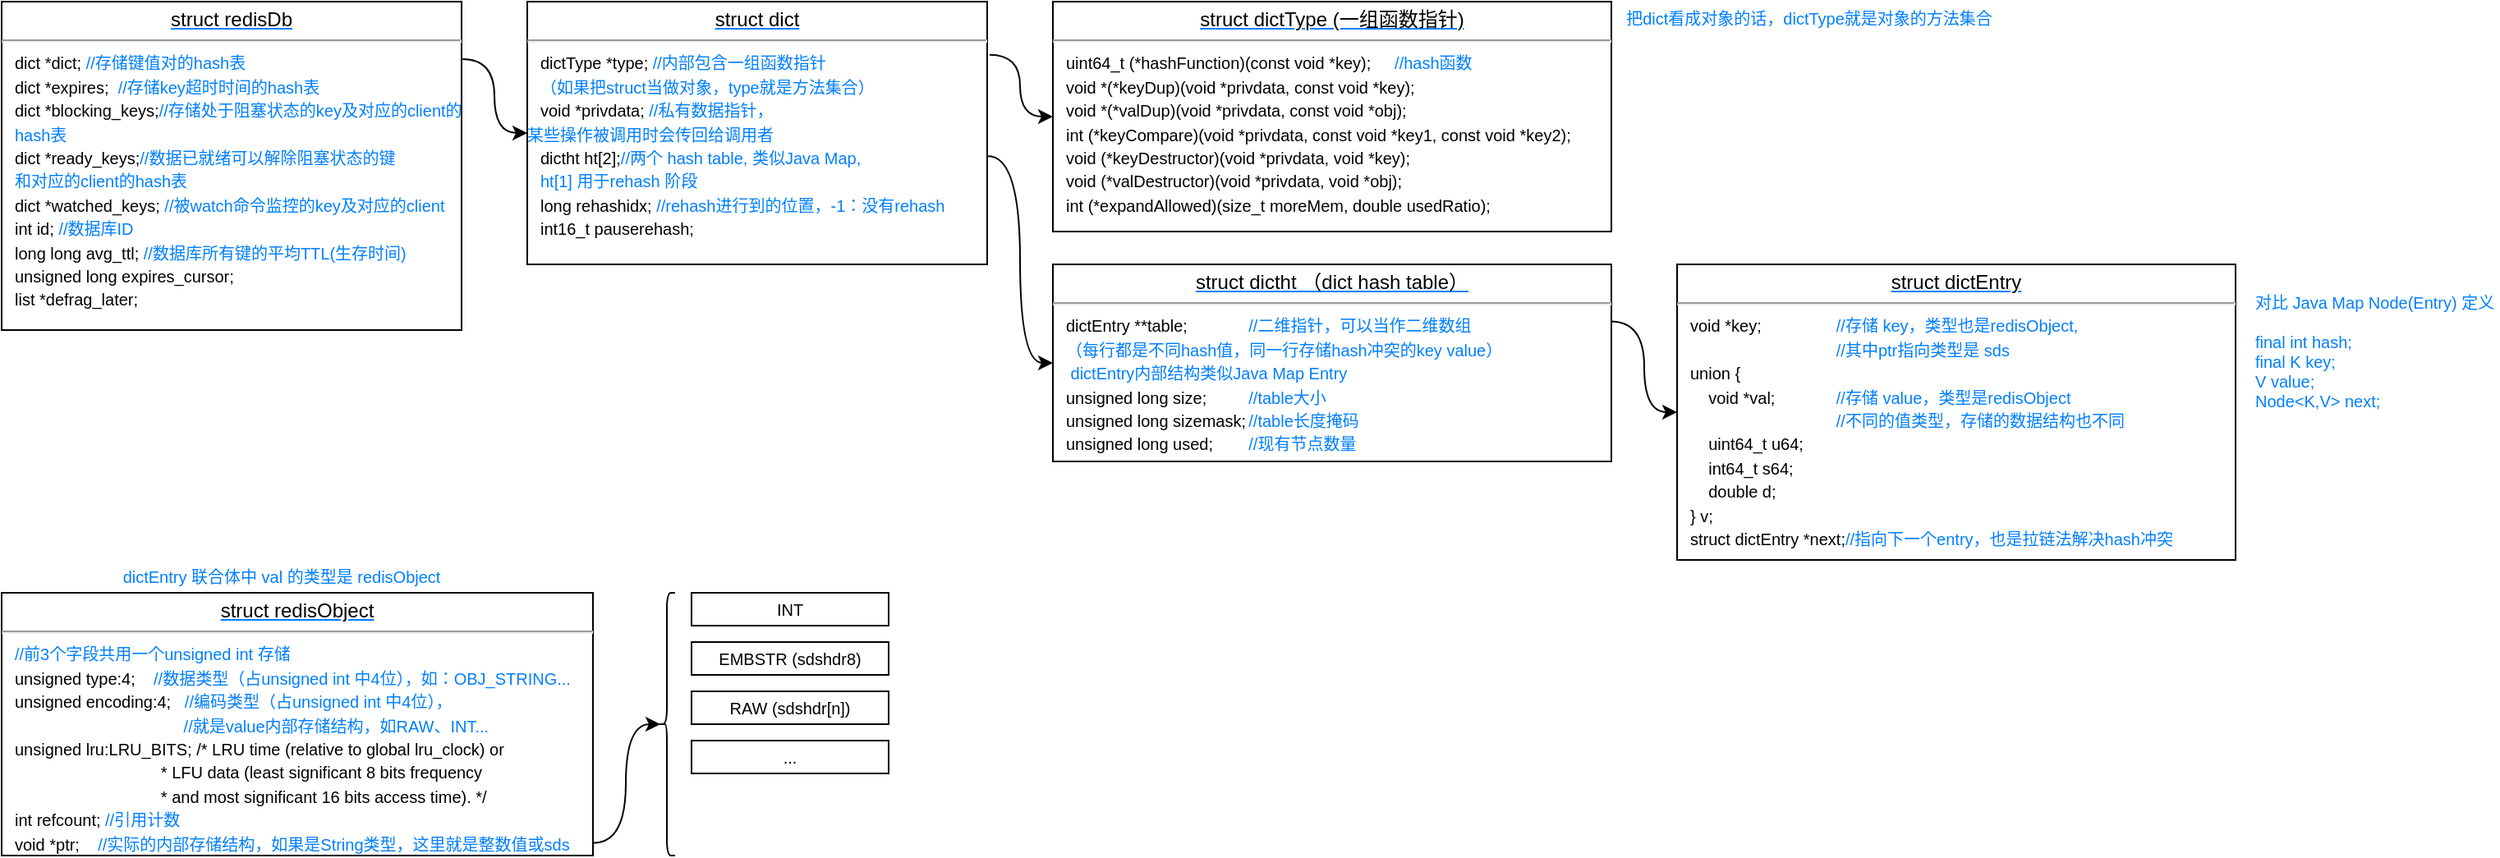<mxfile version="16.1.2" type="device" pages="2"><diagram id="d0JwVsLs4gM3Wd1FlEjJ" name="REDIS结构体"><mxGraphModel dx="2702" dy="1148" grid="1" gridSize="10" guides="1" tooltips="1" connect="1" arrows="1" fold="1" page="1" pageScale="1" pageWidth="827" pageHeight="1169" math="0" shadow="0"><root><mxCell id="8g6wRxxNWhHMyZFd5JqX-0"/><mxCell id="8g6wRxxNWhHMyZFd5JqX-1" parent="8g6wRxxNWhHMyZFd5JqX-0"/><mxCell id="m3D6PKNzij_s3laUfk3e-19" style="edgeStyle=orthogonalEdgeStyle;curved=1;rounded=0;orthogonalLoop=1;jettySize=auto;html=1;exitX=1.005;exitY=0.202;exitDx=0;exitDy=0;fontSize=10;fontColor=#007FFF;exitPerimeter=0;" edge="1" parent="8g6wRxxNWhHMyZFd5JqX-1" source="m3D6PKNzij_s3laUfk3e-2" target="m3D6PKNzij_s3laUfk3e-3"><mxGeometry relative="1" as="geometry"/></mxCell><mxCell id="m3D6PKNzij_s3laUfk3e-20" style="edgeStyle=orthogonalEdgeStyle;curved=1;rounded=0;orthogonalLoop=1;jettySize=auto;html=1;exitX=1.002;exitY=0.588;exitDx=0;exitDy=0;entryX=0;entryY=0.5;entryDx=0;entryDy=0;fontSize=10;fontColor=#007FFF;exitPerimeter=0;" edge="1" parent="8g6wRxxNWhHMyZFd5JqX-1" source="m3D6PKNzij_s3laUfk3e-2" target="m3D6PKNzij_s3laUfk3e-5"><mxGeometry relative="1" as="geometry"/></mxCell><mxCell id="m3D6PKNzij_s3laUfk3e-2" value="&lt;p style=&quot;margin: 4px 0px 0px ; text-align: center ; text-decoration: underline&quot;&gt;&lt;font&gt;&lt;span style=&quot;color: rgb(0 , 0 , 0)&quot;&gt;struct dict&lt;/span&gt;&lt;br&gt;&lt;/font&gt;&lt;/p&gt;&lt;hr style=&quot;font-size: 10px&quot;&gt;&lt;p style=&quot;margin: 0px 0px 0px 8px&quot;&gt;&lt;span style=&quot;font-size: 10px&quot;&gt;&lt;font color=&quot;#000000&quot;&gt;dictType *type;&lt;/font&gt;&lt;span style=&quot;color: rgb(0 , 0 , 0)&quot;&gt;&#9;&lt;/span&gt;//内部包含一组函数指针&lt;br&gt;（如果把struct当做对象，type就是方法集合）&lt;/span&gt;&lt;/p&gt;&lt;p style=&quot;margin: 0px 0px 0px 8px&quot;&gt;&lt;span style=&quot;font-size: 10px&quot;&gt;&lt;font color=&quot;#000000&quot;&gt;void *privdata;&lt;/font&gt;&lt;span style=&quot;color: rgb(0 , 0 , 0)&quot;&gt;&#9;&lt;/span&gt;&lt;span style=&quot;color: rgb(0 , 0 , 0)&quot;&gt;&#9;&lt;/span&gt;//私有数据指针，&lt;/span&gt;&lt;/p&gt;&lt;span style=&quot;font-size: 10px&quot;&gt;某些操作被调用时会传回给调用者&lt;/span&gt;&lt;p style=&quot;margin: 0px 0px 0px 8px&quot;&gt;&lt;span style=&quot;font-size: 10px&quot;&gt;&lt;font color=&quot;#000000&quot;&gt;dictht ht[2];&lt;/font&gt;//两个 hash table, 类似Java Map, &lt;br&gt;ht[1] 用于rehash 阶段&lt;/span&gt;&lt;/p&gt;&lt;p style=&quot;margin: 0px 0px 0px 8px&quot;&gt;&lt;span style=&quot;font-size: 10px&quot;&gt;&lt;font color=&quot;#000000&quot;&gt;long rehashidx;&lt;/font&gt;&lt;span style=&quot;color: rgb(0 , 0 , 0)&quot;&gt;&#9;&lt;/span&gt;//rehash进行到的位置，-1：没有rehash&lt;/span&gt;&lt;/p&gt;&lt;p style=&quot;margin: 0px 0px 0px 8px&quot;&gt;&lt;/p&gt;&lt;p style=&quot;margin: 0px 0px 0px 8px&quot;&gt;&lt;font color=&quot;#000000&quot;&gt;&lt;span style=&quot;font-size: 10px&quot;&gt;int16_t pauserehash;&lt;/span&gt;&lt;/font&gt;&lt;/p&gt;" style="verticalAlign=top;align=left;overflow=fill;fontSize=12;fontFamily=Helvetica;html=1;fontColor=#007FFF;" vertex="1" parent="8g6wRxxNWhHMyZFd5JqX-1"><mxGeometry x="-480" y="40" width="280" height="160" as="geometry"/></mxCell><mxCell id="m3D6PKNzij_s3laUfk3e-3" value="&lt;p style=&quot;margin: 4px 0px 0px ; text-align: center ; text-decoration: underline&quot;&gt;&lt;font&gt;&lt;span style=&quot;color: rgb(0 , 0 , 0)&quot;&gt;struct dictType (一组函数指针)&lt;/span&gt;&lt;br&gt;&lt;/font&gt;&lt;/p&gt;&lt;hr style=&quot;font-size: 10px&quot;&gt;&lt;p style=&quot;margin: 0px 0px 0px 8px&quot;&gt;&lt;span style=&quot;font-size: 10px&quot;&gt;&lt;font color=&quot;#000000&quot;&gt;uint64_t (*hashFunction)(const void *key);&lt;/font&gt;&lt;span style=&quot;color: rgb(0 , 0 , 0) ; white-space: pre&quot;&gt;&#9;&lt;/span&gt;//hash函数&lt;/span&gt;&lt;/p&gt;&lt;p style=&quot;margin: 0px 0px 0px 8px&quot;&gt;&lt;font color=&quot;#000000&quot;&gt;&lt;span style=&quot;font-size: 10px&quot;&gt;void *(*keyDup)(void *privdata, const void *key);&lt;/span&gt;&lt;/font&gt;&lt;/p&gt;&lt;p style=&quot;margin: 0px 0px 0px 8px&quot;&gt;&lt;font color=&quot;#000000&quot;&gt;&lt;span style=&quot;font-size: 10px&quot;&gt;void *(*valDup)(void *privdata, const void *obj);&lt;/span&gt;&lt;/font&gt;&lt;/p&gt;&lt;p style=&quot;margin: 0px 0px 0px 8px&quot;&gt;&lt;font color=&quot;#000000&quot;&gt;&lt;span style=&quot;font-size: 10px&quot;&gt;int (*keyCompare)(void *privdata, const void *key1, const void *key2);&lt;/span&gt;&lt;/font&gt;&lt;/p&gt;&lt;p style=&quot;margin: 0px 0px 0px 8px&quot;&gt;&lt;font color=&quot;#000000&quot;&gt;&lt;span style=&quot;font-size: 10px&quot;&gt;void (*keyDestructor)(void *privdata, void *key);&lt;/span&gt;&lt;/font&gt;&lt;/p&gt;&lt;p style=&quot;margin: 0px 0px 0px 8px&quot;&gt;&lt;font color=&quot;#000000&quot;&gt;&lt;span style=&quot;font-size: 10px&quot;&gt;void (*valDestructor)(void *privdata, void *obj);&lt;/span&gt;&lt;/font&gt;&lt;/p&gt;&lt;p style=&quot;margin: 0px 0px 0px 8px&quot;&gt;&lt;font color=&quot;#000000&quot;&gt;&lt;span style=&quot;font-size: 10px&quot;&gt;int (*expandAllowed)(size_t moreMem, double usedRatio);&lt;/span&gt;&lt;/font&gt;&lt;/p&gt;" style="verticalAlign=top;align=left;overflow=fill;fontSize=12;fontFamily=Helvetica;html=1;fontColor=#007FFF;" vertex="1" parent="8g6wRxxNWhHMyZFd5JqX-1"><mxGeometry x="-160" y="40" width="340" height="140" as="geometry"/></mxCell><mxCell id="m3D6PKNzij_s3laUfk3e-23" style="edgeStyle=orthogonalEdgeStyle;curved=1;rounded=0;orthogonalLoop=1;jettySize=auto;html=1;exitX=0.999;exitY=0.29;exitDx=0;exitDy=0;fontSize=10;fontColor=#007FFF;exitPerimeter=0;" edge="1" parent="8g6wRxxNWhHMyZFd5JqX-1" source="m3D6PKNzij_s3laUfk3e-5" target="m3D6PKNzij_s3laUfk3e-7"><mxGeometry relative="1" as="geometry"/></mxCell><mxCell id="m3D6PKNzij_s3laUfk3e-5" value="&lt;p style=&quot;margin: 4px 0px 0px ; text-align: center ; text-decoration: underline&quot;&gt;&lt;font&gt;&lt;span style=&quot;color: rgb(0 , 0 , 0)&quot;&gt;struct dictht （dict hash table）&lt;/span&gt;&lt;br&gt;&lt;/font&gt;&lt;/p&gt;&lt;hr style=&quot;font-size: 10px&quot;&gt;&lt;p style=&quot;margin: 0px 0px 0px 8px&quot;&gt;&lt;span style=&quot;font-size: 10px&quot;&gt;&lt;font color=&quot;#000000&quot;&gt;dictEntry **table;&lt;/font&gt;&lt;span style=&quot;color: rgb(0 , 0 , 0) ; white-space: pre&quot;&gt;&#9;&lt;/span&gt;&lt;span style=&quot;color: rgb(0 , 0 , 0) ; white-space: pre&quot;&gt;&#9;&lt;/span&gt;//二维指针，可以当作二维数组&lt;br&gt;（每行都是不同hash值，同一行存储hash冲突的key value）&lt;br&gt;&amp;nbsp;dictEntry内部结构类似Java Map Entry&lt;/span&gt;&lt;/p&gt;&lt;p style=&quot;margin: 0px 0px 0px 8px&quot;&gt;&lt;span style=&quot;font-size: 10px&quot;&gt;&lt;font color=&quot;#000000&quot;&gt;unsigned long size;&amp;nbsp;&lt;/font&gt;&lt;span style=&quot;color: rgb(0 , 0 , 0) ; white-space: pre&quot;&gt;&#9;&lt;/span&gt;//table大小&lt;/span&gt;&lt;/p&gt;&lt;p style=&quot;margin: 0px 0px 0px 8px&quot;&gt;&lt;span style=&quot;font-size: 10px&quot;&gt;&lt;font color=&quot;#000000&quot;&gt;unsigned long sizemask;&lt;/font&gt;&lt;span style=&quot;color: rgb(0 , 0 , 0) ; white-space: pre&quot;&gt;&#9;&lt;/span&gt;//table长度掩码&lt;/span&gt;&lt;/p&gt;&lt;p style=&quot;margin: 0px 0px 0px 8px&quot;&gt;&lt;span style=&quot;font-size: 10px&quot;&gt;&lt;font color=&quot;#000000&quot;&gt;unsigned long used;&lt;/font&gt;&lt;span style=&quot;color: rgb(0 , 0 , 0) ; white-space: pre&quot;&gt;&#9;&lt;/span&gt;//现有节点数量&lt;/span&gt;&lt;/p&gt;" style="verticalAlign=top;align=left;overflow=fill;fontSize=12;fontFamily=Helvetica;html=1;fontColor=#007FFF;" vertex="1" parent="8g6wRxxNWhHMyZFd5JqX-1"><mxGeometry x="-160" y="200" width="340" height="120" as="geometry"/></mxCell><mxCell id="m3D6PKNzij_s3laUfk3e-7" value="&lt;p style=&quot;margin: 4px 0px 0px ; text-align: center ; text-decoration: underline&quot;&gt;&lt;font&gt;&lt;span style=&quot;color: rgb(0 , 0 , 0)&quot;&gt;struct dictEntry&lt;/span&gt;&lt;br&gt;&lt;/font&gt;&lt;/p&gt;&lt;hr style=&quot;font-size: 10px&quot;&gt;&lt;p style=&quot;margin: 0px 0px 0px 8px&quot;&gt;&lt;span style=&quot;font-size: 10px&quot;&gt;&lt;font color=&quot;#000000&quot;&gt;void *key;&lt;/font&gt;&lt;span style=&quot;color: rgb(0 , 0 , 0) ; white-space: pre&quot;&gt;&#9;&lt;span style=&quot;white-space: pre&quot;&gt;&#9;&lt;/span&gt;&lt;/span&gt;//存储 key，类型也是redisObject, &lt;br&gt;&lt;span style=&quot;white-space: pre&quot;&gt;&#9;&lt;/span&gt;&lt;span style=&quot;white-space: pre&quot;&gt;&#9;&lt;/span&gt;&lt;span style=&quot;white-space: pre&quot;&gt;&#9;&lt;/span&gt;&lt;span style=&quot;white-space: pre&quot;&gt;&#9;&lt;/span&gt;//其中ptr指向类型是 sds&lt;/span&gt;&lt;/p&gt;&lt;p style=&quot;margin: 0px 0px 0px 8px&quot;&gt;&lt;font color=&quot;#000000&quot;&gt;&lt;span style=&quot;font-size: 10px&quot;&gt;union {&lt;/span&gt;&lt;/font&gt;&lt;/p&gt;&lt;p style=&quot;margin: 0px 0px 0px 8px&quot;&gt;&lt;span style=&quot;font-size: 10px&quot;&gt;&lt;font color=&quot;#000000&quot;&gt;&amp;nbsp; &amp;nbsp; void *val;&lt;/font&gt;&lt;span style=&quot;color: rgb(0 , 0 , 0) ; white-space: pre&quot;&gt;&#9;&lt;/span&gt;&lt;span style=&quot;color: rgb(0 , 0 , 0) ; white-space: pre&quot;&gt;&#9;&lt;/span&gt;//存储 value，类型是redisObject&lt;br&gt;&lt;span style=&quot;white-space: pre&quot;&gt;&#9;&lt;/span&gt;&lt;span style=&quot;white-space: pre&quot;&gt;&#9;&lt;/span&gt;&lt;span style=&quot;white-space: pre&quot;&gt;&#9;&lt;/span&gt;&lt;span style=&quot;white-space: pre&quot;&gt;&#9;&lt;/span&gt;//不同的值类型，存储的数据结构也不同&lt;/span&gt;&lt;/p&gt;&lt;p style=&quot;margin: 0px 0px 0px 8px&quot;&gt;&lt;font color=&quot;#000000&quot;&gt;&lt;span style=&quot;font-size: 10px&quot;&gt;&amp;nbsp; &amp;nbsp; uint64_t u64;&lt;/span&gt;&lt;/font&gt;&lt;/p&gt;&lt;p style=&quot;margin: 0px 0px 0px 8px&quot;&gt;&lt;font color=&quot;#000000&quot;&gt;&lt;span style=&quot;font-size: 10px&quot;&gt;&amp;nbsp; &amp;nbsp; int64_t s64;&lt;/span&gt;&lt;/font&gt;&lt;/p&gt;&lt;p style=&quot;margin: 0px 0px 0px 8px&quot;&gt;&lt;font color=&quot;#000000&quot;&gt;&lt;span style=&quot;font-size: 10px&quot;&gt;&amp;nbsp; &amp;nbsp; double d;&lt;/span&gt;&lt;/font&gt;&lt;/p&gt;&lt;p style=&quot;margin: 0px 0px 0px 8px&quot;&gt;&lt;font color=&quot;#000000&quot;&gt;&lt;span style=&quot;font-size: 10px&quot;&gt;} v;&lt;/span&gt;&lt;/font&gt;&lt;/p&gt;&lt;p style=&quot;margin: 0px 0px 0px 8px&quot;&gt;&lt;span style=&quot;font-size: 10px&quot;&gt;&lt;font color=&quot;#000000&quot;&gt;struct dictEntry *next;&lt;/font&gt;//指向下一个entry，也是拉链法解决hash冲突&lt;/span&gt;&lt;/p&gt;" style="verticalAlign=top;align=left;overflow=fill;fontSize=12;fontFamily=Helvetica;html=1;fontColor=#007FFF;" vertex="1" parent="8g6wRxxNWhHMyZFd5JqX-1"><mxGeometry x="220" y="200" width="340" height="180" as="geometry"/></mxCell><mxCell id="m3D6PKNzij_s3laUfk3e-8" value="&lt;div style=&quot;font-size: 10px&quot;&gt;&lt;font style=&quot;font-size: 10px&quot;&gt;对比 Java Map Node(Entry) 定义&lt;/font&gt;&lt;/div&gt;&lt;div style=&quot;font-size: 10px&quot;&gt;&lt;font style=&quot;font-size: 10px&quot;&gt;&lt;br&gt;&lt;/font&gt;&lt;/div&gt;&lt;div style=&quot;font-size: 10px&quot;&gt;&lt;font style=&quot;font-size: 10px&quot;&gt;final int hash;&lt;/font&gt;&lt;/div&gt;&lt;div style=&quot;font-size: 10px&quot;&gt;&lt;font style=&quot;font-size: 10px&quot;&gt;final K key;&lt;/font&gt;&lt;/div&gt;&lt;div style=&quot;font-size: 10px&quot;&gt;&lt;font style=&quot;font-size: 10px&quot;&gt;V value;&lt;/font&gt;&lt;/div&gt;&lt;div style=&quot;font-size: 10px&quot;&gt;&lt;font style=&quot;font-size: 10px&quot;&gt;Node&amp;lt;K,V&amp;gt; next;&lt;/font&gt;&lt;/div&gt;" style="text;html=1;strokeColor=none;fillColor=none;align=left;verticalAlign=middle;whiteSpace=wrap;rounded=0;fontSize=8;fontColor=#007FFF;" vertex="1" parent="8g6wRxxNWhHMyZFd5JqX-1"><mxGeometry x="570" y="200" width="150" height="105" as="geometry"/></mxCell><mxCell id="m3D6PKNzij_s3laUfk3e-18" style="edgeStyle=orthogonalEdgeStyle;rounded=0;orthogonalLoop=1;jettySize=auto;html=1;exitX=1.002;exitY=0.175;exitDx=0;exitDy=0;entryX=0;entryY=0.5;entryDx=0;entryDy=0;fontSize=10;fontColor=#007FFF;curved=1;exitPerimeter=0;" edge="1" parent="8g6wRxxNWhHMyZFd5JqX-1" source="m3D6PKNzij_s3laUfk3e-10" target="m3D6PKNzij_s3laUfk3e-2"><mxGeometry relative="1" as="geometry"/></mxCell><mxCell id="m3D6PKNzij_s3laUfk3e-10" value="&lt;p style=&quot;margin: 4px 0px 0px ; text-align: center ; text-decoration: underline&quot;&gt;&lt;font&gt;&lt;span style=&quot;color: rgb(0 , 0 , 0)&quot;&gt;struct redisDb&lt;/span&gt;&lt;br&gt;&lt;/font&gt;&lt;/p&gt;&lt;hr style=&quot;font-size: 10px&quot;&gt;&lt;p style=&quot;margin: 0px 0px 0px 8px&quot;&gt;&lt;span style=&quot;font-size: 10px&quot;&gt;&lt;font color=&quot;#000000&quot;&gt;dict *dict;&lt;/font&gt;&lt;span style=&quot;color: rgb(0 , 0 , 0)&quot;&gt;&#9;&lt;/span&gt;//存储键值对的hash表&lt;/span&gt;&lt;/p&gt;&lt;p style=&quot;margin: 0px 0px 0px 8px&quot;&gt;&lt;span style=&quot;font-size: 10px&quot;&gt;&lt;font color=&quot;#000000&quot;&gt;dict *expires;&amp;nbsp; &lt;/font&gt;//存储key超时时间的hash表&lt;/span&gt;&lt;/p&gt;&lt;p style=&quot;margin: 0px 0px 0px 8px&quot;&gt;&lt;span style=&quot;font-size: 10px&quot;&gt;&lt;font color=&quot;#000000&quot;&gt;dict *blocking_keys;&lt;/font&gt;//存储处于阻塞状态的key及对应的client的&lt;br&gt;hash表&lt;/span&gt;&lt;/p&gt;&lt;p style=&quot;margin: 0px 0px 0px 8px&quot;&gt;&lt;span style=&quot;font-size: 10px&quot;&gt;&lt;font color=&quot;#000000&quot;&gt;dict *ready_keys;&lt;/font&gt;//数据已就绪可以解除阻塞状态的键&lt;br&gt;和对应的client的hash表&lt;/span&gt;&lt;/p&gt;&lt;p style=&quot;margin: 0px 0px 0px 8px&quot;&gt;&lt;span style=&quot;font-size: 10px&quot;&gt;&lt;font color=&quot;#000000&quot;&gt;dict *watched_keys; &lt;/font&gt;//被watch命令监控的key及对应的client&lt;/span&gt;&lt;/p&gt;&lt;p style=&quot;margin: 0px 0px 0px 8px&quot;&gt;&lt;span style=&quot;font-size: 10px&quot;&gt;&lt;font color=&quot;#000000&quot;&gt;int id;&lt;span&gt;&#9;&lt;/span&gt;&lt;/font&gt;//数据库ID&lt;/span&gt;&lt;/p&gt;&lt;p style=&quot;margin: 0px 0px 0px 8px&quot;&gt;&lt;span style=&quot;font-size: 10px&quot;&gt;&lt;font color=&quot;#000000&quot;&gt;long long avg_ttl; &lt;/font&gt;//数据库所有键的平均TTL(生存时间)&lt;/span&gt;&lt;/p&gt;&lt;p style=&quot;margin: 0px 0px 0px 8px&quot;&gt;&lt;font color=&quot;#000000&quot;&gt;&lt;span style=&quot;font-size: 10px&quot;&gt;unsigned long expires_cursor;&lt;/span&gt;&lt;/font&gt;&lt;/p&gt;&lt;p style=&quot;margin: 0px 0px 0px 8px&quot;&gt;&lt;font color=&quot;#000000&quot;&gt;&lt;span style=&quot;font-size: 10px&quot;&gt;list *defrag_later;&lt;/span&gt;&lt;/font&gt;&lt;/p&gt;" style="verticalAlign=top;align=left;overflow=fill;fontSize=12;fontFamily=Helvetica;html=1;fontColor=#007FFF;" vertex="1" parent="8g6wRxxNWhHMyZFd5JqX-1"><mxGeometry x="-800" y="40" width="280" height="200" as="geometry"/></mxCell><mxCell id="m3D6PKNzij_s3laUfk3e-33" style="edgeStyle=orthogonalEdgeStyle;curved=1;rounded=0;orthogonalLoop=1;jettySize=auto;html=1;exitX=1.001;exitY=0.952;exitDx=0;exitDy=0;entryX=0.1;entryY=0.5;entryDx=0;entryDy=0;fontSize=10;fontColor=#000000;exitPerimeter=0;entryPerimeter=0;" edge="1" parent="8g6wRxxNWhHMyZFd5JqX-1" source="m3D6PKNzij_s3laUfk3e-14" target="m3D6PKNzij_s3laUfk3e-34"><mxGeometry relative="1" as="geometry"/></mxCell><mxCell id="m3D6PKNzij_s3laUfk3e-14" value="&lt;p style=&quot;margin: 4px 0px 0px ; text-align: center ; text-decoration: underline&quot;&gt;&lt;font&gt;&lt;span style=&quot;color: rgb(0 , 0 , 0)&quot;&gt;struct redisObject&lt;/span&gt;&lt;br&gt;&lt;/font&gt;&lt;/p&gt;&lt;hr style=&quot;font-size: 10px&quot;&gt;&lt;p style=&quot;margin: 0px 0px 0px 8px&quot;&gt;&lt;span style=&quot;font-size: 10px&quot;&gt;//前3个字段共用一个unsigned int 存储&lt;/span&gt;&lt;/p&gt;&lt;p style=&quot;margin: 0px 0px 0px 8px&quot;&gt;&lt;span style=&quot;font-size: 10px&quot;&gt;&lt;font color=&quot;#000000&quot;&gt;unsigned type:4;&lt;/font&gt;&lt;span style=&quot;color: rgb(0 , 0 , 0)&quot;&gt;&#9;&lt;/span&gt;&lt;font color=&quot;#000000&quot;&gt;&amp;nbsp; &amp;nbsp;&lt;/font&gt;//数据类型（占unsigned int 中4位），如：OBJ_STRING...&lt;/span&gt;&lt;/p&gt;&lt;p style=&quot;margin: 0px 0px 0px 8px&quot;&gt;&lt;span style=&quot;font-size: 10px&quot;&gt;&lt;font color=&quot;#000000&quot;&gt;unsigned encoding:4;&amp;nbsp; &amp;nbsp;&lt;/font&gt;//编码类型（占unsigned int 中4位），&lt;/span&gt;&lt;/p&gt;&lt;p style=&quot;margin: 0px 0px 0px 8px&quot;&gt;&lt;span style=&quot;font-size: 10px&quot;&gt;&lt;span style=&quot;white-space: pre&quot;&gt;&#9;&lt;/span&gt;&lt;span style=&quot;white-space: pre&quot;&gt;&#9;&lt;/span&gt;&lt;span style=&quot;white-space: pre&quot;&gt;&#9;&lt;/span&gt;&lt;span style=&quot;white-space: pre&quot;&gt;&#9;&lt;/span&gt;&amp;nbsp; &amp;nbsp; &amp;nbsp;//就是value内部存储结构，如RAW、INT...&lt;/span&gt;&lt;/p&gt;&lt;p style=&quot;margin: 0px 0px 0px 8px&quot;&gt;&lt;font color=&quot;#000000&quot;&gt;&lt;span style=&quot;font-size: 10px&quot;&gt;unsigned lru:LRU_BITS; /* LRU time (relative to global lru_clock) or&lt;/span&gt;&lt;/font&gt;&lt;/p&gt;&lt;p style=&quot;margin: 0px 0px 0px 8px&quot;&gt;&lt;font color=&quot;#000000&quot;&gt;&lt;span style=&quot;font-size: 10px&quot;&gt;&amp;nbsp; &amp;nbsp; &amp;nbsp; &amp;nbsp; &amp;nbsp; &amp;nbsp; &amp;nbsp; &amp;nbsp; &amp;nbsp; &amp;nbsp; &amp;nbsp; &amp;nbsp; &lt;span style=&quot;white-space: pre&quot;&gt;&#9;&lt;/span&gt;* LFU data (least significant 8 bits frequency&lt;/span&gt;&lt;/font&gt;&lt;/p&gt;&lt;p style=&quot;margin: 0px 0px 0px 8px&quot;&gt;&lt;font color=&quot;#000000&quot;&gt;&lt;span style=&quot;font-size: 10px&quot;&gt;&amp;nbsp; &amp;nbsp; &amp;nbsp; &amp;nbsp; &amp;nbsp; &amp;nbsp; &amp;nbsp; &amp;nbsp; &amp;nbsp; &amp;nbsp; &amp;nbsp; &amp;nbsp; &lt;span style=&quot;white-space: pre&quot;&gt;&#9;&lt;/span&gt;* and most significant 16 bits access time). */&lt;/span&gt;&lt;/font&gt;&lt;/p&gt;&lt;p style=&quot;margin: 0px 0px 0px 8px&quot;&gt;&lt;span style=&quot;font-size: 10px&quot;&gt;&lt;font color=&quot;#000000&quot;&gt;int refcount; &lt;/font&gt;//引用计数&lt;/span&gt;&lt;/p&gt;&lt;p style=&quot;margin: 0px 0px 0px 8px&quot;&gt;&lt;span style=&quot;font-size: 10px&quot;&gt;&lt;font color=&quot;#000000&quot;&gt;void *ptr;&lt;/font&gt;&lt;span style=&quot;color: rgb(0 , 0 , 0)&quot;&gt;&#9;&#9;&#9;&lt;/span&gt;&lt;font color=&quot;#000000&quot;&gt;&amp;nbsp; &amp;nbsp;&lt;/font&gt;//实际的内部存储结构，如果是String类型，这里就是整数值或sds&lt;/span&gt;&lt;/p&gt;" style="verticalAlign=top;align=left;overflow=fill;fontSize=12;fontFamily=Helvetica;html=1;fontColor=#007FFF;" vertex="1" parent="8g6wRxxNWhHMyZFd5JqX-1"><mxGeometry x="-800" y="400" width="360" height="160" as="geometry"/></mxCell><mxCell id="m3D6PKNzij_s3laUfk3e-21" value="把dict看成对象的话，dictType就是对象的方法集合" style="text;html=1;align=center;verticalAlign=middle;resizable=0;points=[];autosize=1;strokeColor=none;fillColor=none;fontSize=10;fontColor=#007FFF;" vertex="1" parent="8g6wRxxNWhHMyZFd5JqX-1"><mxGeometry x="180" y="40" width="240" height="20" as="geometry"/></mxCell><mxCell id="m3D6PKNzij_s3laUfk3e-24" value="dictEntry 联合体中 val 的类型是 redisObject" style="text;html=1;align=center;verticalAlign=middle;resizable=0;points=[];autosize=1;strokeColor=none;fillColor=none;fontSize=10;fontColor=#007FFF;" vertex="1" parent="8g6wRxxNWhHMyZFd5JqX-1"><mxGeometry x="-735" y="380" width="210" height="20" as="geometry"/></mxCell><mxCell id="m3D6PKNzij_s3laUfk3e-25" value="&lt;font color=&quot;#000000&quot;&gt;INT&lt;/font&gt;" style="rounded=0;whiteSpace=wrap;html=1;fontSize=10;fontColor=#007FFF;strokeColor=#000000;" vertex="1" parent="8g6wRxxNWhHMyZFd5JqX-1"><mxGeometry x="-380" y="400" width="120" height="20" as="geometry"/></mxCell><mxCell id="m3D6PKNzij_s3laUfk3e-26" value="&lt;font color=&quot;#000000&quot;&gt;EMBSTR (sdshdr8)&lt;/font&gt;" style="rounded=0;whiteSpace=wrap;html=1;fontSize=10;fontColor=#007FFF;strokeColor=#000000;" vertex="1" parent="8g6wRxxNWhHMyZFd5JqX-1"><mxGeometry x="-380" y="430" width="120" height="20" as="geometry"/></mxCell><mxCell id="m3D6PKNzij_s3laUfk3e-27" value="&lt;font color=&quot;#000000&quot;&gt;RAW (sdshdr[n])&lt;/font&gt;" style="rounded=0;whiteSpace=wrap;html=1;fontSize=10;fontColor=#007FFF;strokeColor=#000000;" vertex="1" parent="8g6wRxxNWhHMyZFd5JqX-1"><mxGeometry x="-380" y="460" width="120" height="20" as="geometry"/></mxCell><mxCell id="m3D6PKNzij_s3laUfk3e-31" value="&lt;font color=&quot;#000000&quot;&gt;...&lt;/font&gt;" style="rounded=0;whiteSpace=wrap;html=1;fontSize=10;fontColor=#007FFF;strokeColor=#000000;" vertex="1" parent="8g6wRxxNWhHMyZFd5JqX-1"><mxGeometry x="-380" y="490" width="120" height="20" as="geometry"/></mxCell><mxCell id="m3D6PKNzij_s3laUfk3e-34" value="" style="shape=curlyBracket;whiteSpace=wrap;html=1;rounded=1;fontSize=10;fontColor=#000000;strokeColor=#000000;size=0.5;" vertex="1" parent="8g6wRxxNWhHMyZFd5JqX-1"><mxGeometry x="-400" y="400" width="10" height="160" as="geometry"/></mxCell></root></mxGraphModel></diagram><diagram id="UQN0kR5hXS0-l9mv4PPA" name="内部数据结构"><mxGraphModel dx="1098" dy="689" grid="1" gridSize="10" guides="1" tooltips="1" connect="1" arrows="1" fold="1" page="1" pageScale="1" pageWidth="827" pageHeight="1169" math="0" shadow="0"><root><mxCell id="0"/><mxCell id="1" parent="0"/><mxCell id="djNEi3U8nERPMEPxXT2a-1" value="type&lt;br&gt;&lt;font style=&quot;font-size: 10px&quot;&gt;（REDIS_STRING）&lt;/font&gt;" style="rounded=0;whiteSpace=wrap;html=1;fillColor=#ffe6cc;strokeColor=#000000;" vertex="1" parent="1"><mxGeometry x="320" y="40" width="160" height="40" as="geometry"/></mxCell><mxCell id="djNEi3U8nERPMEPxXT2a-2" value="encoding&lt;br&gt;&lt;font style=&quot;font-size: 10px&quot;&gt;（OBJ_ENCODING_EMBSTR）&lt;/font&gt;" style="rounded=0;whiteSpace=wrap;html=1;fillColor=#ffe6cc;strokeColor=#000000;" vertex="1" parent="1"><mxGeometry x="320" y="80" width="160" height="40" as="geometry"/></mxCell><mxCell id="djNEi3U8nERPMEPxXT2a-3" value="lru" style="rounded=0;whiteSpace=wrap;html=1;fillColor=#ffe6cc;strokeColor=#000000;" vertex="1" parent="1"><mxGeometry x="320" y="120" width="160" height="40" as="geometry"/></mxCell><mxCell id="djNEi3U8nERPMEPxXT2a-4" value="refcount" style="rounded=0;whiteSpace=wrap;html=1;fillColor=#ffe6cc;strokeColor=#000000;" vertex="1" parent="1"><mxGeometry x="320" y="160" width="160" height="40" as="geometry"/></mxCell><mxCell id="djNEi3U8nERPMEPxXT2a-11" value="&lt;font color=&quot;#007fff&quot;&gt;ptr指向buf&lt;/font&gt;" style="edgeStyle=orthogonalEdgeStyle;rounded=0;orthogonalLoop=1;jettySize=auto;html=1;exitX=1;exitY=0.5;exitDx=0;exitDy=0;entryX=1;entryY=0.5;entryDx=0;entryDy=0;" edge="1" parent="1" source="djNEi3U8nERPMEPxXT2a-5" target="djNEi3U8nERPMEPxXT2a-9"><mxGeometry y="20" relative="1" as="geometry"><Array as="points"><mxPoint x="500" y="220"/><mxPoint x="500" y="380"/></Array><mxPoint as="offset"/></mxGeometry></mxCell><mxCell id="djNEi3U8nERPMEPxXT2a-5" value="ptr" style="rounded=0;whiteSpace=wrap;html=1;fillColor=#ffe6cc;strokeColor=#000000;" vertex="1" parent="1"><mxGeometry x="320" y="200" width="160" height="40" as="geometry"/></mxCell><mxCell id="djNEi3U8nERPMEPxXT2a-6" value="len" style="rounded=0;whiteSpace=wrap;html=1;fillColor=#dae8fc;strokeColor=#6c8ebf;" vertex="1" parent="1"><mxGeometry x="320" y="240" width="160" height="40" as="geometry"/></mxCell><mxCell id="djNEi3U8nERPMEPxXT2a-7" value="alloc" style="rounded=0;whiteSpace=wrap;html=1;fillColor=#dae8fc;strokeColor=#6c8ebf;" vertex="1" parent="1"><mxGeometry x="320" y="280" width="160" height="40" as="geometry"/></mxCell><mxCell id="djNEi3U8nERPMEPxXT2a-8" value="flags" style="rounded=0;whiteSpace=wrap;html=1;fillColor=#dae8fc;strokeColor=#6c8ebf;" vertex="1" parent="1"><mxGeometry x="320" y="320" width="160" height="40" as="geometry"/></mxCell><mxCell id="djNEi3U8nERPMEPxXT2a-9" value="buf" style="rounded=0;whiteSpace=wrap;html=1;fillColor=#dae8fc;strokeColor=#6c8ebf;" vertex="1" parent="1"><mxGeometry x="320" y="360" width="160" height="40" as="geometry"/></mxCell><mxCell id="djNEi3U8nERPMEPxXT2a-13" value="分配的连续内存" style="text;html=1;align=center;verticalAlign=middle;resizable=0;points=[];autosize=1;strokeColor=none;fillColor=none;fontColor=#007FFF;" vertex="1" parent="1"><mxGeometry x="350" y="10" width="100" height="20" as="geometry"/></mxCell><mxCell id="djNEi3U8nERPMEPxXT2a-14" value="type&lt;br&gt;&lt;font style=&quot;font-size: 10px&quot;&gt;（REDIS_STRING）&lt;/font&gt;" style="rounded=0;whiteSpace=wrap;html=1;fillColor=#ffe6cc;strokeColor=#000000;" vertex="1" parent="1"><mxGeometry x="560" y="40" width="160" height="40" as="geometry"/></mxCell><mxCell id="djNEi3U8nERPMEPxXT2a-15" value="encoding&lt;br&gt;&lt;font style=&quot;font-size: 10px&quot;&gt;（OBJ_ENCODING_RAW）&lt;/font&gt;" style="rounded=0;whiteSpace=wrap;html=1;fillColor=#ffe6cc;strokeColor=#000000;" vertex="1" parent="1"><mxGeometry x="560" y="80" width="160" height="40" as="geometry"/></mxCell><mxCell id="djNEi3U8nERPMEPxXT2a-16" value="lru" style="rounded=0;whiteSpace=wrap;html=1;fillColor=#ffe6cc;strokeColor=#000000;" vertex="1" parent="1"><mxGeometry x="560" y="120" width="160" height="40" as="geometry"/></mxCell><mxCell id="djNEi3U8nERPMEPxXT2a-17" value="refcount" style="rounded=0;whiteSpace=wrap;html=1;fillColor=#ffe6cc;strokeColor=#000000;" vertex="1" parent="1"><mxGeometry x="560" y="160" width="160" height="40" as="geometry"/></mxCell><mxCell id="djNEi3U8nERPMEPxXT2a-24" value="ptr指向buf" style="edgeStyle=orthogonalEdgeStyle;rounded=0;orthogonalLoop=1;jettySize=auto;html=1;exitX=1;exitY=0.5;exitDx=0;exitDy=0;entryX=0;entryY=0.5;entryDx=0;entryDy=0;fontColor=#007FFF;" edge="1" parent="1" source="djNEi3U8nERPMEPxXT2a-19" target="djNEi3U8nERPMEPxXT2a-23"><mxGeometry relative="1" as="geometry"/></mxCell><mxCell id="djNEi3U8nERPMEPxXT2a-19" value="ptr" style="rounded=0;whiteSpace=wrap;html=1;fillColor=#ffe6cc;strokeColor=#000000;" vertex="1" parent="1"><mxGeometry x="560" y="200" width="160" height="40" as="geometry"/></mxCell><mxCell id="djNEi3U8nERPMEPxXT2a-20" value="len" style="rounded=0;whiteSpace=wrap;html=1;fillColor=#dae8fc;strokeColor=#6c8ebf;" vertex="1" parent="1"><mxGeometry x="800" y="80" width="160" height="40" as="geometry"/></mxCell><mxCell id="djNEi3U8nERPMEPxXT2a-21" value="alloc" style="rounded=0;whiteSpace=wrap;html=1;fillColor=#dae8fc;strokeColor=#6c8ebf;" vertex="1" parent="1"><mxGeometry x="800" y="120" width="160" height="40" as="geometry"/></mxCell><mxCell id="djNEi3U8nERPMEPxXT2a-22" value="flags" style="rounded=0;whiteSpace=wrap;html=1;fillColor=#dae8fc;strokeColor=#6c8ebf;" vertex="1" parent="1"><mxGeometry x="800" y="160" width="160" height="40" as="geometry"/></mxCell><mxCell id="djNEi3U8nERPMEPxXT2a-23" value="buf" style="rounded=0;whiteSpace=wrap;html=1;fillColor=#dae8fc;strokeColor=#6c8ebf;" vertex="1" parent="1"><mxGeometry x="800" y="200" width="160" height="40" as="geometry"/></mxCell><mxCell id="djNEi3U8nERPMEPxXT2a-25" value="分配的非连续内存" style="text;html=1;align=center;verticalAlign=middle;resizable=0;points=[];autosize=1;strokeColor=none;fillColor=none;fontColor=#007FFF;" vertex="1" parent="1"><mxGeometry x="700" y="10" width="110" height="20" as="geometry"/></mxCell><mxCell id="djNEi3U8nERPMEPxXT2a-26" value="" style="shape=curlyBracket;whiteSpace=wrap;html=1;rounded=1;fontSize=10;fontColor=#007FFF;strokeColor=#000000;" vertex="1" parent="1"><mxGeometry x="300" y="40" width="20" height="200" as="geometry"/></mxCell><mxCell id="djNEi3U8nERPMEPxXT2a-27" value="redisObject" style="text;html=1;align=center;verticalAlign=middle;resizable=0;points=[];autosize=1;strokeColor=none;fillColor=none;fontSize=10;fontColor=#007FFF;" vertex="1" parent="1"><mxGeometry x="240" y="130" width="70" height="20" as="geometry"/></mxCell><mxCell id="djNEi3U8nERPMEPxXT2a-28" value="" style="shape=curlyBracket;whiteSpace=wrap;html=1;rounded=1;fontSize=10;fontColor=#007FFF;strokeColor=#000000;" vertex="1" parent="1"><mxGeometry x="300" y="240" width="20" height="160" as="geometry"/></mxCell><mxCell id="djNEi3U8nERPMEPxXT2a-29" value="sdshdr8" style="text;html=1;align=center;verticalAlign=middle;resizable=0;points=[];autosize=1;strokeColor=none;fillColor=none;fontSize=10;fontColor=#007FFF;" vertex="1" parent="1"><mxGeometry x="250" y="310" width="50" height="20" as="geometry"/></mxCell><mxCell id="djNEi3U8nERPMEPxXT2a-30" value="redisObject" style="text;html=1;align=center;verticalAlign=middle;resizable=0;points=[];autosize=1;strokeColor=none;fillColor=none;fontSize=10;fontColor=#007FFF;" vertex="1" parent="1"><mxGeometry x="605" y="240" width="70" height="20" as="geometry"/></mxCell><mxCell id="djNEi3U8nERPMEPxXT2a-31" value="sdshdr[n]" style="text;html=1;align=center;verticalAlign=middle;resizable=0;points=[];autosize=1;strokeColor=none;fillColor=none;fontSize=10;fontColor=#007FFF;" vertex="1" parent="1"><mxGeometry x="855" y="240" width="60" height="20" as="geometry"/></mxCell><mxCell id="djNEi3U8nERPMEPxXT2a-32" value="type&lt;br&gt;&lt;font style=&quot;font-size: 10px&quot;&gt;（REDIS_STRING）&lt;/font&gt;" style="rounded=0;whiteSpace=wrap;html=1;fillColor=#ffe6cc;strokeColor=#000000;" vertex="1" parent="1"><mxGeometry x="40" y="40" width="160" height="40" as="geometry"/></mxCell><mxCell id="djNEi3U8nERPMEPxXT2a-33" value="encoding&lt;br&gt;&lt;font style=&quot;font-size: 10px&quot;&gt;（OBJ_ENCODING_INT）&lt;/font&gt;" style="rounded=0;whiteSpace=wrap;html=1;fillColor=#ffe6cc;strokeColor=#000000;" vertex="1" parent="1"><mxGeometry x="40" y="80" width="160" height="40" as="geometry"/></mxCell><mxCell id="djNEi3U8nERPMEPxXT2a-34" value="lru" style="rounded=0;whiteSpace=wrap;html=1;fillColor=#ffe6cc;strokeColor=#000000;" vertex="1" parent="1"><mxGeometry x="40" y="120" width="160" height="40" as="geometry"/></mxCell><mxCell id="djNEi3U8nERPMEPxXT2a-35" value="refcount" style="rounded=0;whiteSpace=wrap;html=1;fillColor=#ffe6cc;strokeColor=#000000;" vertex="1" parent="1"><mxGeometry x="40" y="160" width="160" height="40" as="geometry"/></mxCell><mxCell id="djNEi3U8nERPMEPxXT2a-36" value="ptr &lt;br&gt;&lt;font style=&quot;font-size: 10px&quot; color=&quot;#007fff&quot;&gt;(存储value整数)&lt;/font&gt;" style="rounded=0;whiteSpace=wrap;html=1;fillColor=#ffe6cc;strokeColor=#000000;" vertex="1" parent="1"><mxGeometry x="40" y="200" width="160" height="40" as="geometry"/></mxCell><mxCell id="djNEi3U8nERPMEPxXT2a-37" value="redisObject" style="text;html=1;align=center;verticalAlign=middle;resizable=0;points=[];autosize=1;strokeColor=none;fillColor=none;fontSize=10;fontColor=#007FFF;" vertex="1" parent="1"><mxGeometry x="85" y="240" width="70" height="20" as="geometry"/></mxCell></root></mxGraphModel></diagram></mxfile>